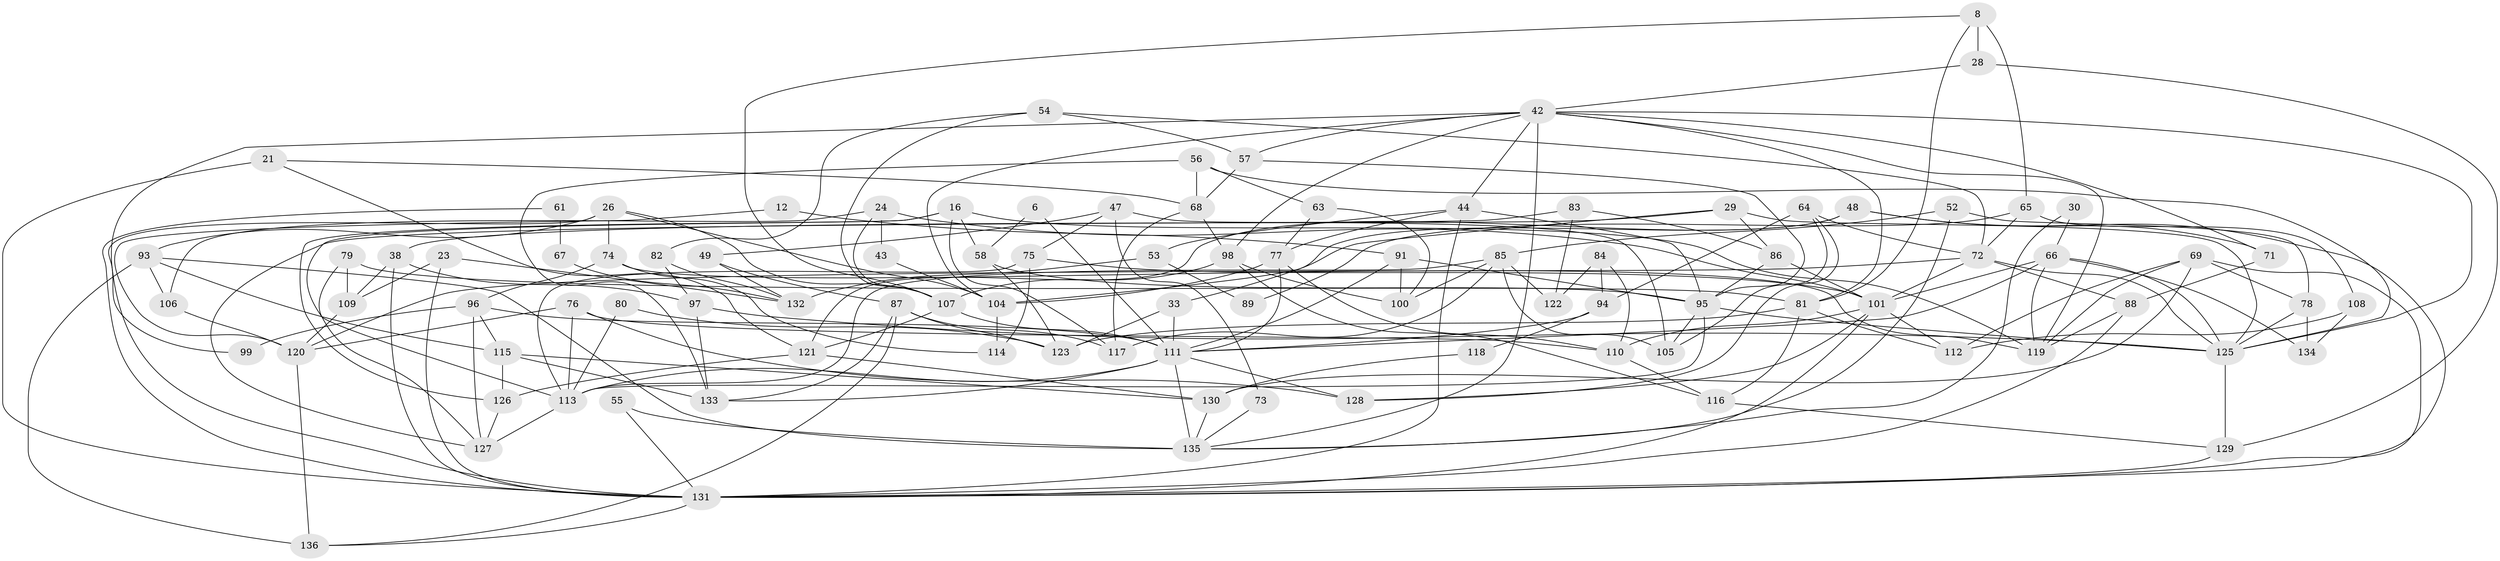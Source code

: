 // original degree distribution, {6: 0.08088235294117647, 5: 0.19852941176470587, 3: 0.22794117647058823, 4: 0.3235294117647059, 2: 0.1323529411764706, 7: 0.029411764705882353, 10: 0.007352941176470588}
// Generated by graph-tools (version 1.1) at 2025/52/03/04/25 21:52:24]
// undirected, 95 vertices, 210 edges
graph export_dot {
graph [start="1"]
  node [color=gray90,style=filled];
  6;
  8;
  12;
  16;
  21 [super="+20"];
  23;
  24;
  26;
  28 [super="+17"];
  29;
  30;
  33;
  38;
  42 [super="+4+34"];
  43;
  44;
  47;
  48;
  49;
  52;
  53;
  54;
  55;
  56;
  57;
  58;
  61;
  63;
  64;
  65;
  66 [super="+27"];
  67;
  68 [super="+45"];
  69 [super="+10+51"];
  71 [super="+40"];
  72 [super="+36"];
  73;
  74;
  75;
  76;
  77 [super="+62"];
  78;
  79;
  80;
  81 [super="+39+2"];
  82;
  83;
  84;
  85;
  86 [super="+60"];
  87 [super="+46"];
  88;
  89;
  91;
  93;
  94;
  95 [super="+35"];
  96;
  97;
  98;
  99;
  100;
  101 [super="+18+25+70"];
  104;
  105;
  106;
  107 [super="+5"];
  108;
  109 [super="+90"];
  110;
  111 [super="+103+41"];
  112;
  113 [super="+1+7"];
  114;
  115;
  116;
  117;
  118;
  119 [super="+32"];
  120;
  121 [super="+22+37"];
  122;
  123;
  125 [super="+14+124"];
  126;
  127 [super="+59"];
  128;
  129;
  130;
  131 [super="+50"];
  132;
  133;
  134;
  135 [super="+31+102"];
  136;
  6 -- 58;
  6 -- 111;
  8 -- 65;
  8 -- 28 [weight=2];
  8 -- 81;
  8 -- 107;
  12 -- 120;
  12 -- 91;
  16 -- 119;
  16 -- 126;
  16 -- 58;
  16 -- 117;
  16 -- 113;
  21 -- 131 [weight=2];
  21 -- 121;
  21 -- 68;
  23 -- 109 [weight=2];
  23 -- 132;
  23 -- 131;
  24 -- 43;
  24 -- 106;
  24 -- 107;
  24 -- 101 [weight=2];
  26 -- 107;
  26 -- 74;
  26 -- 93;
  26 -- 104;
  26 -- 131 [weight=2];
  28 -- 129;
  28 -- 42;
  29 -- 86 [weight=2];
  29 -- 38;
  29 -- 33;
  29 -- 125;
  30 -- 66;
  30 -- 135;
  33 -- 123;
  33 -- 111;
  38 -- 97;
  38 -- 109;
  38 -- 131;
  42 -- 44 [weight=2];
  42 -- 71;
  42 -- 98;
  42 -- 104;
  42 -- 125 [weight=2];
  42 -- 81;
  42 -- 99;
  42 -- 119;
  42 -- 135;
  42 -- 57;
  43 -- 104;
  44 -- 77;
  44 -- 53;
  44 -- 95;
  44 -- 131 [weight=2];
  47 -- 49;
  47 -- 105;
  47 -- 73;
  47 -- 75;
  48 -- 131;
  48 -- 104;
  48 -- 71;
  48 -- 121;
  49 -- 132;
  49 -- 87;
  52 -- 85;
  52 -- 78;
  52 -- 135;
  53 -- 132;
  53 -- 89;
  54 -- 72;
  54 -- 57;
  54 -- 82;
  54 -- 107;
  55 -- 131;
  55 -- 135;
  56 -- 133;
  56 -- 63;
  56 -- 125;
  56 -- 68;
  57 -- 68;
  57 -- 95;
  58 -- 123;
  58 -- 95;
  61 -- 131 [weight=2];
  61 -- 67;
  63 -- 100;
  63 -- 77;
  64 -- 94;
  64 -- 105;
  64 -- 128;
  64 -- 72;
  65 -- 108;
  65 -- 89;
  65 -- 72;
  66 -- 119;
  66 -- 101 [weight=2];
  66 -- 125 [weight=2];
  66 -- 111 [weight=2];
  66 -- 134;
  67 -- 132;
  68 -- 98;
  68 -- 117;
  69 -- 78;
  69 -- 131;
  69 -- 130;
  69 -- 119;
  69 -- 112;
  71 -- 88;
  72 -- 120 [weight=2];
  72 -- 88;
  72 -- 125;
  72 -- 101;
  73 -- 135;
  74 -- 114;
  74 -- 96;
  74 -- 119;
  75 -- 114;
  75 -- 113;
  75 -- 101;
  76 -- 120;
  76 -- 110;
  76 -- 128;
  76 -- 113;
  77 -- 110;
  77 -- 104 [weight=2];
  77 -- 111;
  78 -- 134;
  78 -- 125;
  79 -- 109 [weight=2];
  79 -- 127;
  79 -- 81 [weight=2];
  80 -- 123;
  80 -- 113;
  81 -- 116;
  81 -- 112;
  81 -- 123;
  82 -- 97;
  82 -- 132;
  83 -- 122;
  83 -- 86;
  83 -- 127;
  84 -- 122;
  84 -- 110;
  84 -- 94;
  85 -- 117;
  85 -- 100;
  85 -- 105;
  85 -- 122;
  85 -- 113;
  86 -- 95;
  86 -- 101;
  87 -- 117;
  87 -- 133;
  87 -- 136;
  87 -- 123;
  88 -- 131;
  88 -- 119;
  91 -- 100;
  91 -- 111;
  91 -- 95;
  93 -- 136;
  93 -- 106;
  93 -- 115;
  93 -- 135;
  94 -- 111;
  94 -- 118;
  95 -- 105;
  95 -- 113;
  95 -- 125;
  96 -- 115;
  96 -- 111;
  96 -- 99;
  96 -- 127;
  97 -- 133;
  97 -- 125;
  98 -- 107;
  98 -- 100;
  98 -- 116;
  101 -- 112;
  101 -- 131;
  101 -- 128;
  101 -- 110;
  104 -- 114;
  106 -- 120;
  107 -- 121;
  107 -- 111;
  108 -- 134;
  108 -- 112;
  109 -- 120;
  110 -- 116;
  111 -- 128;
  111 -- 113;
  111 -- 133;
  111 -- 135 [weight=3];
  113 -- 127 [weight=2];
  115 -- 133;
  115 -- 126;
  115 -- 130;
  116 -- 129;
  118 -- 130;
  120 -- 136;
  121 -- 130;
  121 -- 126;
  125 -- 129;
  126 -- 127;
  129 -- 131;
  130 -- 135;
  131 -- 136;
}
